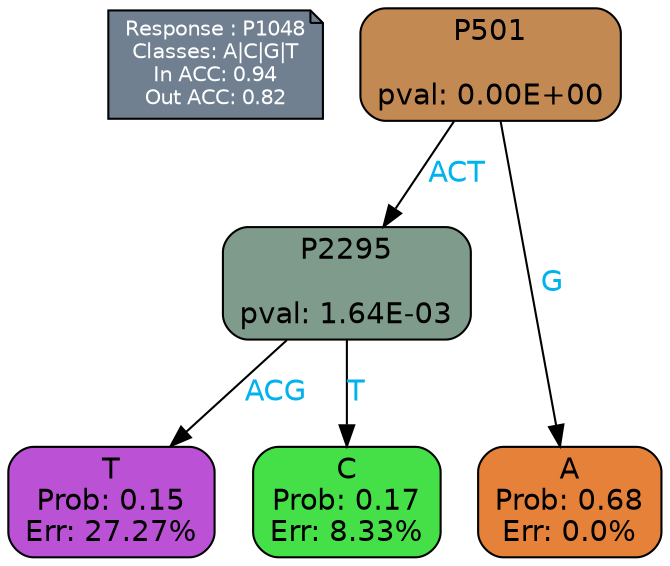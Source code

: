 digraph Tree {
node [shape=box, style="filled, rounded", color="black", fontname=helvetica] ;
graph [ranksep=equally, splines=polylines, bgcolor=transparent, dpi=600] ;
edge [fontname=helvetica] ;
LEGEND [label="Response : P1048
Classes: A|C|G|T
In ACC: 0.94
Out ACC: 0.82
",shape=note,align=left,style=filled,fillcolor="slategray",fontcolor="white",fontsize=10];1 [label="P501

pval: 0.00E+00", fillcolor="#c38953"] ;
2 [label="P2295

pval: 1.64E-03", fillcolor="#7e9b8b"] ;
3 [label="T
Prob: 0.15
Err: 27.27%", fillcolor="#bb51d5"] ;
4 [label="C
Prob: 0.17
Err: 8.33%", fillcolor="#45df47"] ;
5 [label="A
Prob: 0.68
Err: 0.0%", fillcolor="#e58139"] ;
1 -> 2 [label="ACT",fontcolor=deepskyblue2] ;
1 -> 5 [label="G",fontcolor=deepskyblue2] ;
2 -> 3 [label="ACG",fontcolor=deepskyblue2] ;
2 -> 4 [label="T",fontcolor=deepskyblue2] ;
{rank = same; 3;4;5;}{rank = same; LEGEND;1;}}